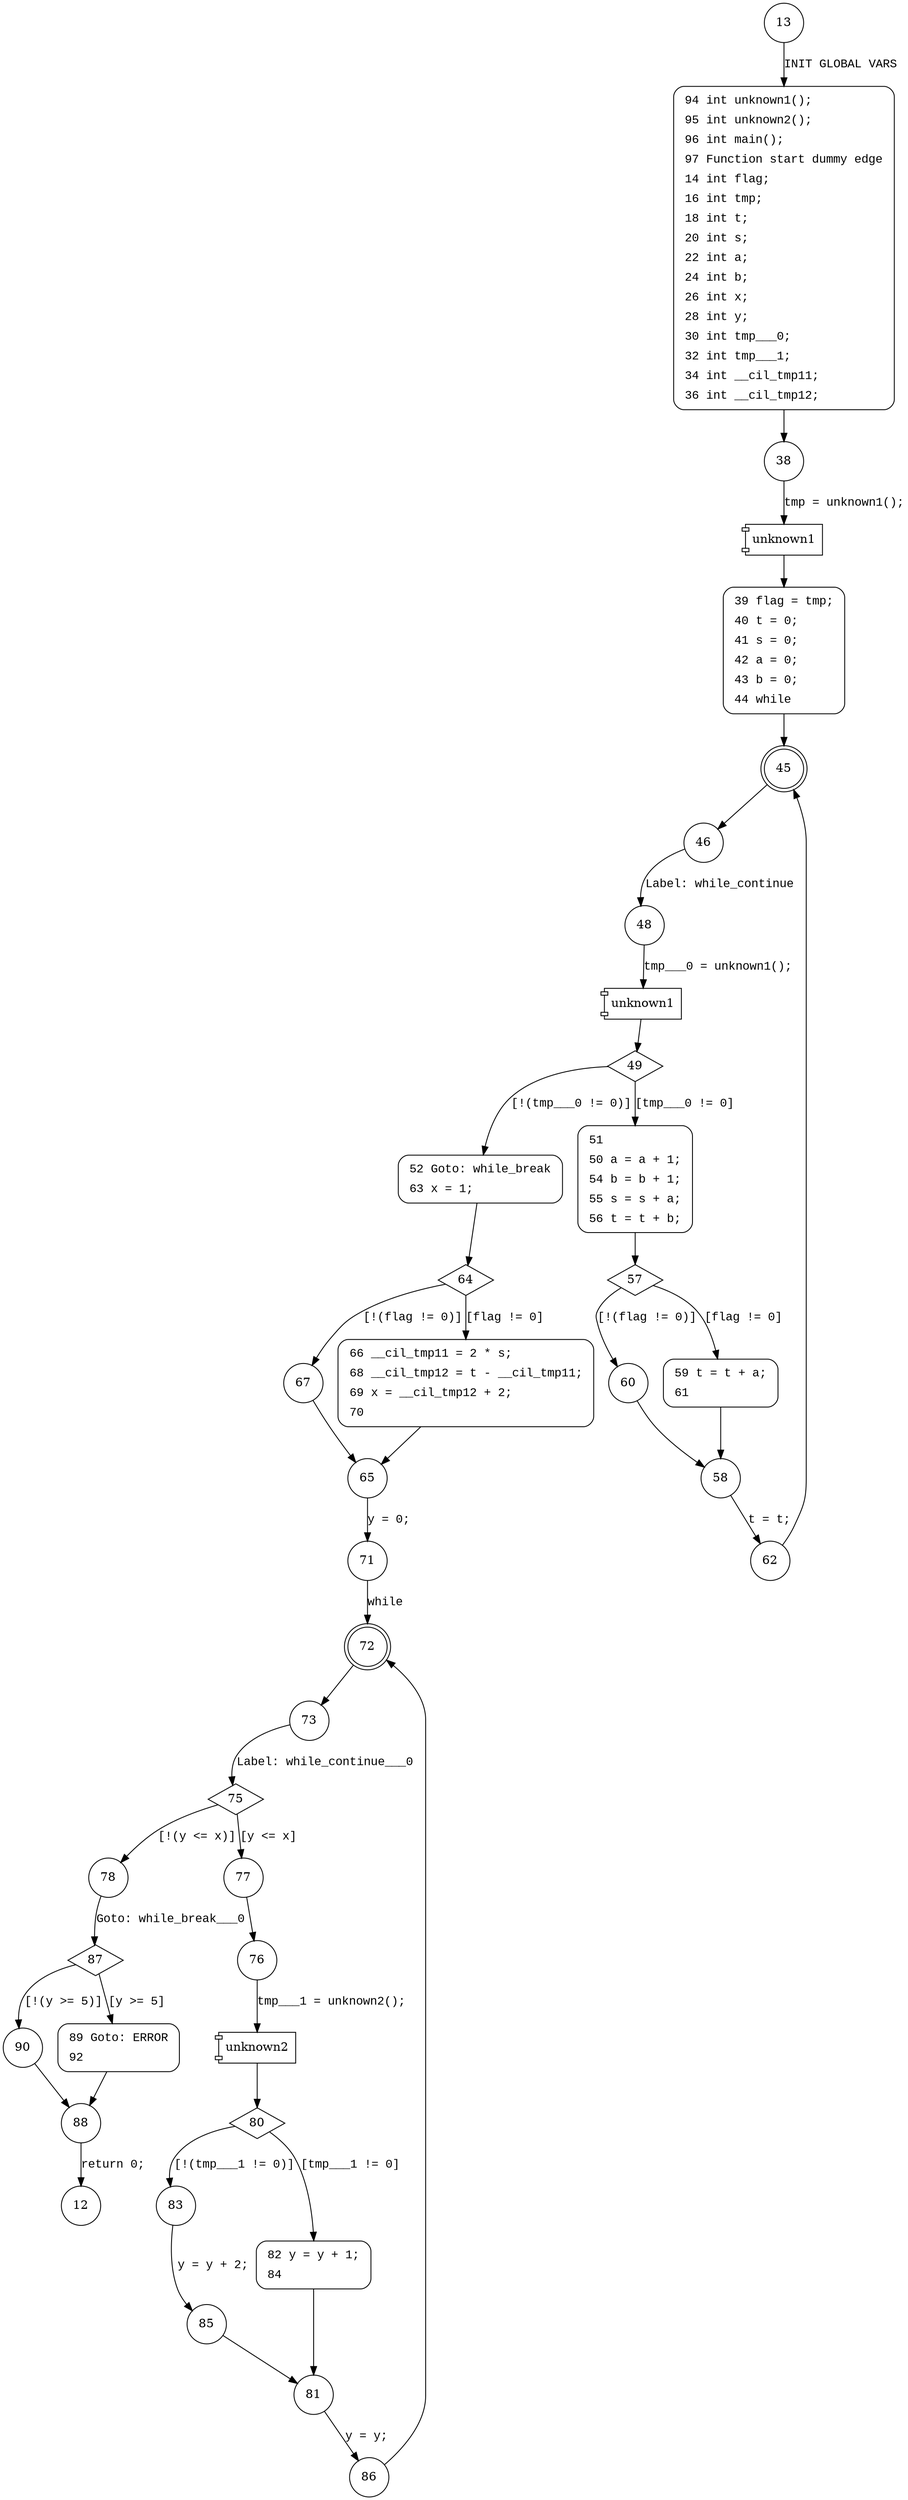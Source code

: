 digraph main {
13 [shape="circle"]
94 [shape="circle"]
38 [shape="circle"]
39 [shape="circle"]
45 [shape="doublecircle"]
46 [shape="circle"]
48 [shape="circle"]
49 [shape="diamond"]
52 [shape="circle"]
51 [shape="circle"]
57 [shape="diamond"]
60 [shape="circle"]
59 [shape="circle"]
58 [shape="circle"]
62 [shape="circle"]
64 [shape="diamond"]
67 [shape="circle"]
66 [shape="circle"]
65 [shape="circle"]
71 [shape="circle"]
72 [shape="doublecircle"]
73 [shape="circle"]
75 [shape="diamond"]
78 [shape="circle"]
77 [shape="circle"]
76 [shape="circle"]
80 [shape="diamond"]
83 [shape="circle"]
82 [shape="circle"]
81 [shape="circle"]
86 [shape="circle"]
85 [shape="circle"]
87 [shape="diamond"]
90 [shape="circle"]
89 [shape="circle"]
88 [shape="circle"]
12 [shape="circle"]
94 [style="filled,bold" penwidth="1" fillcolor="white" fontname="Courier New" shape="Mrecord" label=<<table border="0" cellborder="0" cellpadding="3" bgcolor="white"><tr><td align="right">94</td><td align="left">int unknown1();</td></tr><tr><td align="right">95</td><td align="left">int unknown2();</td></tr><tr><td align="right">96</td><td align="left">int main();</td></tr><tr><td align="right">97</td><td align="left">Function start dummy edge</td></tr><tr><td align="right">14</td><td align="left">int flag;</td></tr><tr><td align="right">16</td><td align="left">int tmp;</td></tr><tr><td align="right">18</td><td align="left">int t;</td></tr><tr><td align="right">20</td><td align="left">int s;</td></tr><tr><td align="right">22</td><td align="left">int a;</td></tr><tr><td align="right">24</td><td align="left">int b;</td></tr><tr><td align="right">26</td><td align="left">int x;</td></tr><tr><td align="right">28</td><td align="left">int y;</td></tr><tr><td align="right">30</td><td align="left">int tmp___0;</td></tr><tr><td align="right">32</td><td align="left">int tmp___1;</td></tr><tr><td align="right">34</td><td align="left">int __cil_tmp11;</td></tr><tr><td align="right">36</td><td align="left">int __cil_tmp12;</td></tr></table>>]
94 -> 38[label=""]
39 [style="filled,bold" penwidth="1" fillcolor="white" fontname="Courier New" shape="Mrecord" label=<<table border="0" cellborder="0" cellpadding="3" bgcolor="white"><tr><td align="right">39</td><td align="left">flag = tmp;</td></tr><tr><td align="right">40</td><td align="left">t = 0;</td></tr><tr><td align="right">41</td><td align="left">s = 0;</td></tr><tr><td align="right">42</td><td align="left">a = 0;</td></tr><tr><td align="right">43</td><td align="left">b = 0;</td></tr><tr><td align="right">44</td><td align="left">while</td></tr></table>>]
39 -> 45[label=""]
51 [style="filled,bold" penwidth="1" fillcolor="white" fontname="Courier New" shape="Mrecord" label=<<table border="0" cellborder="0" cellpadding="3" bgcolor="white"><tr><td align="right">51</td><td align="left"></td></tr><tr><td align="right">50</td><td align="left">a = a + 1;</td></tr><tr><td align="right">54</td><td align="left">b = b + 1;</td></tr><tr><td align="right">55</td><td align="left">s = s + a;</td></tr><tr><td align="right">56</td><td align="left">t = t + b;</td></tr></table>>]
51 -> 57[label=""]
59 [style="filled,bold" penwidth="1" fillcolor="white" fontname="Courier New" shape="Mrecord" label=<<table border="0" cellborder="0" cellpadding="3" bgcolor="white"><tr><td align="right">59</td><td align="left">t = t + a;</td></tr><tr><td align="right">61</td><td align="left"></td></tr></table>>]
59 -> 58[label=""]
52 [style="filled,bold" penwidth="1" fillcolor="white" fontname="Courier New" shape="Mrecord" label=<<table border="0" cellborder="0" cellpadding="3" bgcolor="white"><tr><td align="right">52</td><td align="left">Goto: while_break</td></tr><tr><td align="right">63</td><td align="left">x = 1;</td></tr></table>>]
52 -> 64[label=""]
66 [style="filled,bold" penwidth="1" fillcolor="white" fontname="Courier New" shape="Mrecord" label=<<table border="0" cellborder="0" cellpadding="3" bgcolor="white"><tr><td align="right">66</td><td align="left">__cil_tmp11 = 2 * s;</td></tr><tr><td align="right">68</td><td align="left">__cil_tmp12 = t - __cil_tmp11;</td></tr><tr><td align="right">69</td><td align="left">x = __cil_tmp12 + 2;</td></tr><tr><td align="right">70</td><td align="left"></td></tr></table>>]
66 -> 65[label=""]
82 [style="filled,bold" penwidth="1" fillcolor="white" fontname="Courier New" shape="Mrecord" label=<<table border="0" cellborder="0" cellpadding="3" bgcolor="white"><tr><td align="right">82</td><td align="left">y = y + 1;</td></tr><tr><td align="right">84</td><td align="left"></td></tr></table>>]
82 -> 81[label=""]
89 [style="filled,bold" penwidth="1" fillcolor="white" fontname="Courier New" shape="Mrecord" label=<<table border="0" cellborder="0" cellpadding="3" bgcolor="white"><tr><td align="right">89</td><td align="left">Goto: ERROR</td></tr><tr><td align="right">92</td><td align="left"></td></tr></table>>]
89 -> 88[label=""]
13 -> 94 [label="INIT GLOBAL VARS" fontname="Courier New"]
100001 [shape="component" label="unknown1"]
38 -> 100001 [label="tmp = unknown1();" fontname="Courier New"]
100001 -> 39 [label="" fontname="Courier New"]
45 -> 46 [label="" fontname="Courier New"]
100002 [shape="component" label="unknown1"]
48 -> 100002 [label="tmp___0 = unknown1();" fontname="Courier New"]
100002 -> 49 [label="" fontname="Courier New"]
49 -> 52 [label="[!(tmp___0 != 0)]" fontname="Courier New"]
49 -> 51 [label="[tmp___0 != 0]" fontname="Courier New"]
57 -> 60 [label="[!(flag != 0)]" fontname="Courier New"]
57 -> 59 [label="[flag != 0]" fontname="Courier New"]
58 -> 62 [label="t = t;" fontname="Courier New"]
60 -> 58 [label="" fontname="Courier New"]
64 -> 67 [label="[!(flag != 0)]" fontname="Courier New"]
64 -> 66 [label="[flag != 0]" fontname="Courier New"]
65 -> 71 [label="y = 0;" fontname="Courier New"]
72 -> 73 [label="" fontname="Courier New"]
75 -> 78 [label="[!(y <= x)]" fontname="Courier New"]
75 -> 77 [label="[y <= x]" fontname="Courier New"]
100003 [shape="component" label="unknown2"]
76 -> 100003 [label="tmp___1 = unknown2();" fontname="Courier New"]
100003 -> 80 [label="" fontname="Courier New"]
80 -> 83 [label="[!(tmp___1 != 0)]" fontname="Courier New"]
80 -> 82 [label="[tmp___1 != 0]" fontname="Courier New"]
81 -> 86 [label="y = y;" fontname="Courier New"]
83 -> 85 [label="y = y + 2;" fontname="Courier New"]
78 -> 87 [label="Goto: while_break___0" fontname="Courier New"]
87 -> 90 [label="[!(y >= 5)]" fontname="Courier New"]
87 -> 89 [label="[y >= 5]" fontname="Courier New"]
88 -> 12 [label="return 0;" fontname="Courier New"]
67 -> 65 [label="" fontname="Courier New"]
46 -> 48 [label="Label: while_continue" fontname="Courier New"]
62 -> 45 [label="" fontname="Courier New"]
71 -> 72 [label="while" fontname="Courier New"]
73 -> 75 [label="Label: while_continue___0" fontname="Courier New"]
77 -> 76 [label="" fontname="Courier New"]
86 -> 72 [label="" fontname="Courier New"]
85 -> 81 [label="" fontname="Courier New"]
90 -> 88 [label="" fontname="Courier New"]
}